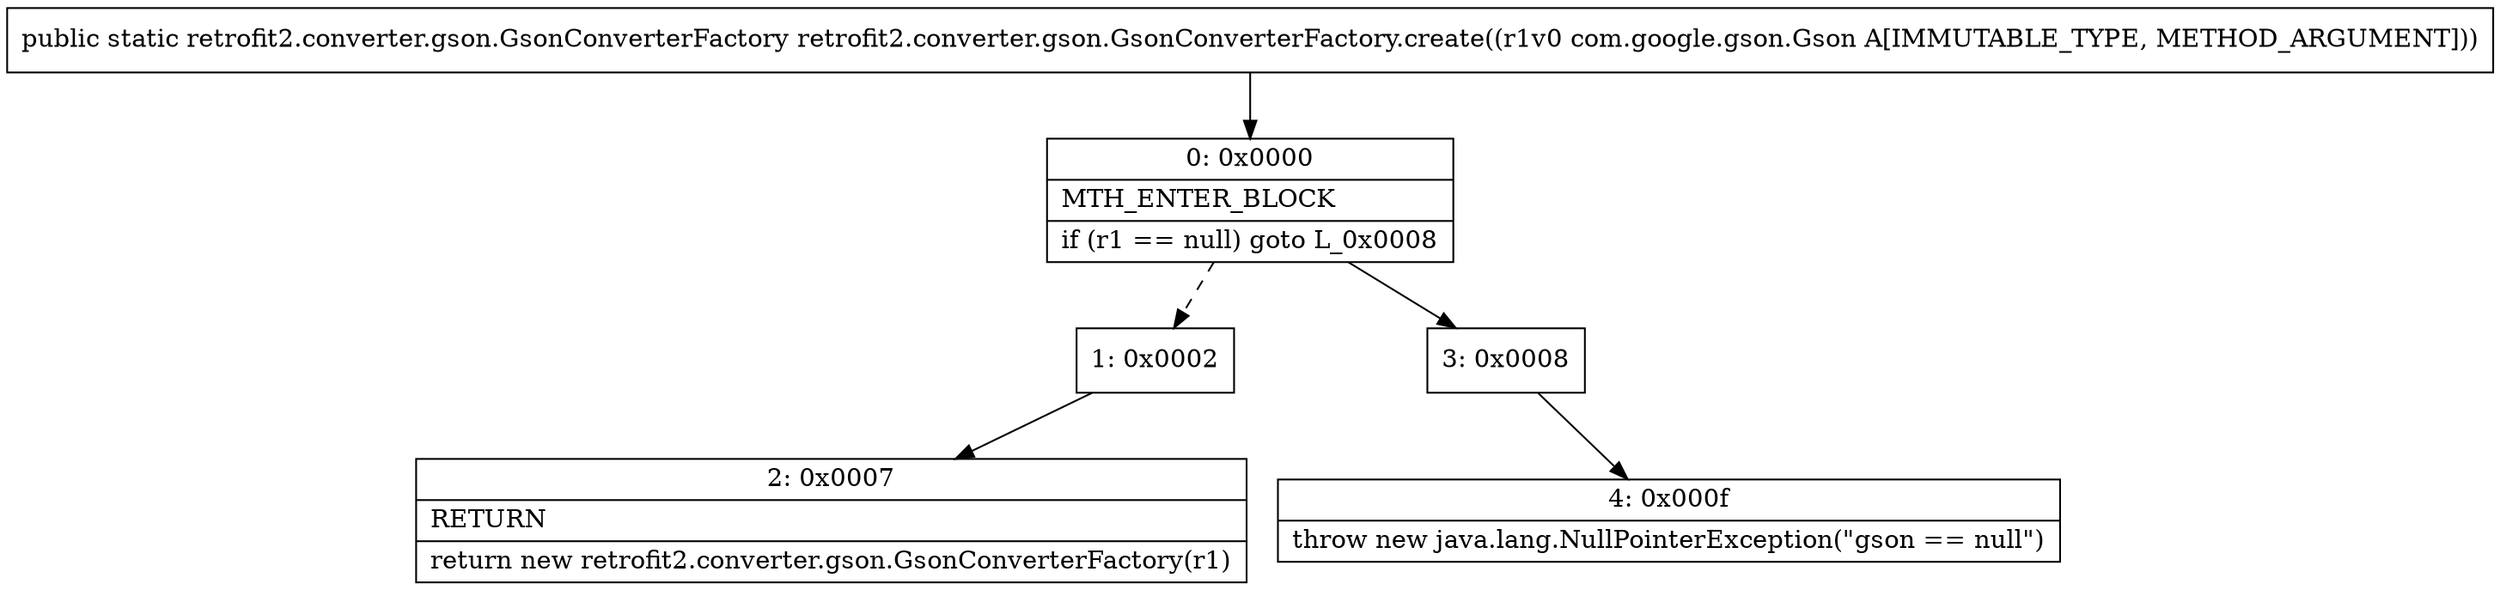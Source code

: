 digraph "CFG forretrofit2.converter.gson.GsonConverterFactory.create(Lcom\/google\/gson\/Gson;)Lretrofit2\/converter\/gson\/GsonConverterFactory;" {
Node_0 [shape=record,label="{0\:\ 0x0000|MTH_ENTER_BLOCK\l|if (r1 == null) goto L_0x0008\l}"];
Node_1 [shape=record,label="{1\:\ 0x0002}"];
Node_2 [shape=record,label="{2\:\ 0x0007|RETURN\l|return new retrofit2.converter.gson.GsonConverterFactory(r1)\l}"];
Node_3 [shape=record,label="{3\:\ 0x0008}"];
Node_4 [shape=record,label="{4\:\ 0x000f|throw new java.lang.NullPointerException(\"gson == null\")\l}"];
MethodNode[shape=record,label="{public static retrofit2.converter.gson.GsonConverterFactory retrofit2.converter.gson.GsonConverterFactory.create((r1v0 com.google.gson.Gson A[IMMUTABLE_TYPE, METHOD_ARGUMENT])) }"];
MethodNode -> Node_0;
Node_0 -> Node_1[style=dashed];
Node_0 -> Node_3;
Node_1 -> Node_2;
Node_3 -> Node_4;
}

